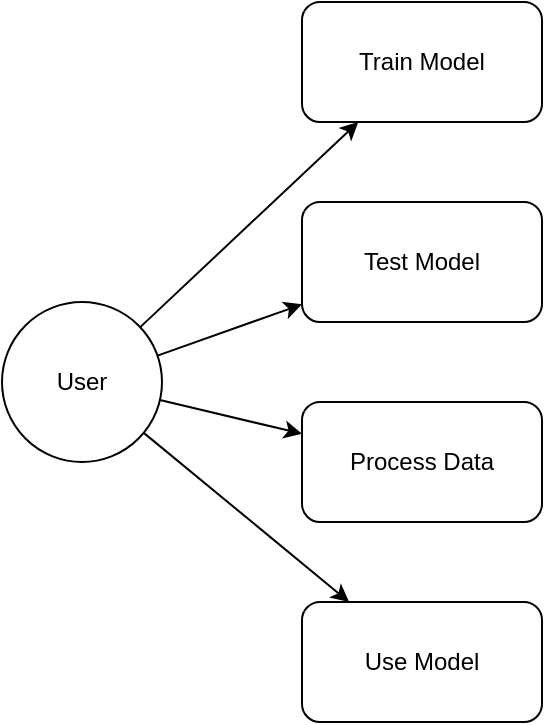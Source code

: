 <mxfile version="24.8.9">
  <diagram name="Use Case Diagram" id="x7Q1yx3jxiJvKHd3VHQ3">
    <mxGraphModel dx="1221" dy="725" grid="1" gridSize="10" guides="1" tooltips="1" connect="1" arrows="1" fold="1" page="1" pageScale="1" pageWidth="827" pageHeight="1169" math="0" shadow="0">
      <root>
        <mxCell id="0" />
        <mxCell id="1" parent="0" />
        <mxCell id="YHg5LCT2Mw8mGLbqKmSL-1" value="User" style="ellipse;whiteSpace=wrap;html=1;aspect=fixed;" vertex="1" parent="1">
          <mxGeometry x="50" y="200" width="80" height="80" as="geometry" />
        </mxCell>
        <mxCell id="YHg5LCT2Mw8mGLbqKmSL-2" value="Train Model" style="rounded=1;whiteSpace=wrap;html=1;" vertex="1" parent="1">
          <mxGeometry x="200" y="50" width="120" height="60" as="geometry" />
        </mxCell>
        <mxCell id="YHg5LCT2Mw8mGLbqKmSL-3" value="Test Model" style="rounded=1;whiteSpace=wrap;html=1;" vertex="1" parent="1">
          <mxGeometry x="200" y="150" width="120" height="60" as="geometry" />
        </mxCell>
        <mxCell id="YHg5LCT2Mw8mGLbqKmSL-4" value="Process Data" style="rounded=1;whiteSpace=wrap;html=1;" vertex="1" parent="1">
          <mxGeometry x="200" y="250" width="120" height="60" as="geometry" />
        </mxCell>
        <mxCell id="YHg5LCT2Mw8mGLbqKmSL-5" value="Use Model" style="rounded=1;whiteSpace=wrap;html=1;" vertex="1" parent="1">
          <mxGeometry x="200" y="350" width="120" height="60" as="geometry" />
        </mxCell>
        <mxCell id="YHg5LCT2Mw8mGLbqKmSL-6" edge="1" parent="1" source="YHg5LCT2Mw8mGLbqKmSL-1" target="YHg5LCT2Mw8mGLbqKmSL-2">
          <mxGeometry relative="1" as="geometry" />
        </mxCell>
        <mxCell id="YHg5LCT2Mw8mGLbqKmSL-7" edge="1" parent="1" source="YHg5LCT2Mw8mGLbqKmSL-1" target="YHg5LCT2Mw8mGLbqKmSL-3">
          <mxGeometry relative="1" as="geometry" />
        </mxCell>
        <mxCell id="YHg5LCT2Mw8mGLbqKmSL-8" edge="1" parent="1" source="YHg5LCT2Mw8mGLbqKmSL-1" target="YHg5LCT2Mw8mGLbqKmSL-4">
          <mxGeometry relative="1" as="geometry" />
        </mxCell>
        <mxCell id="YHg5LCT2Mw8mGLbqKmSL-9" edge="1" parent="1" source="YHg5LCT2Mw8mGLbqKmSL-1" target="YHg5LCT2Mw8mGLbqKmSL-5">
          <mxGeometry relative="1" as="geometry" />
        </mxCell>
      </root>
    </mxGraphModel>
  </diagram>
</mxfile>
